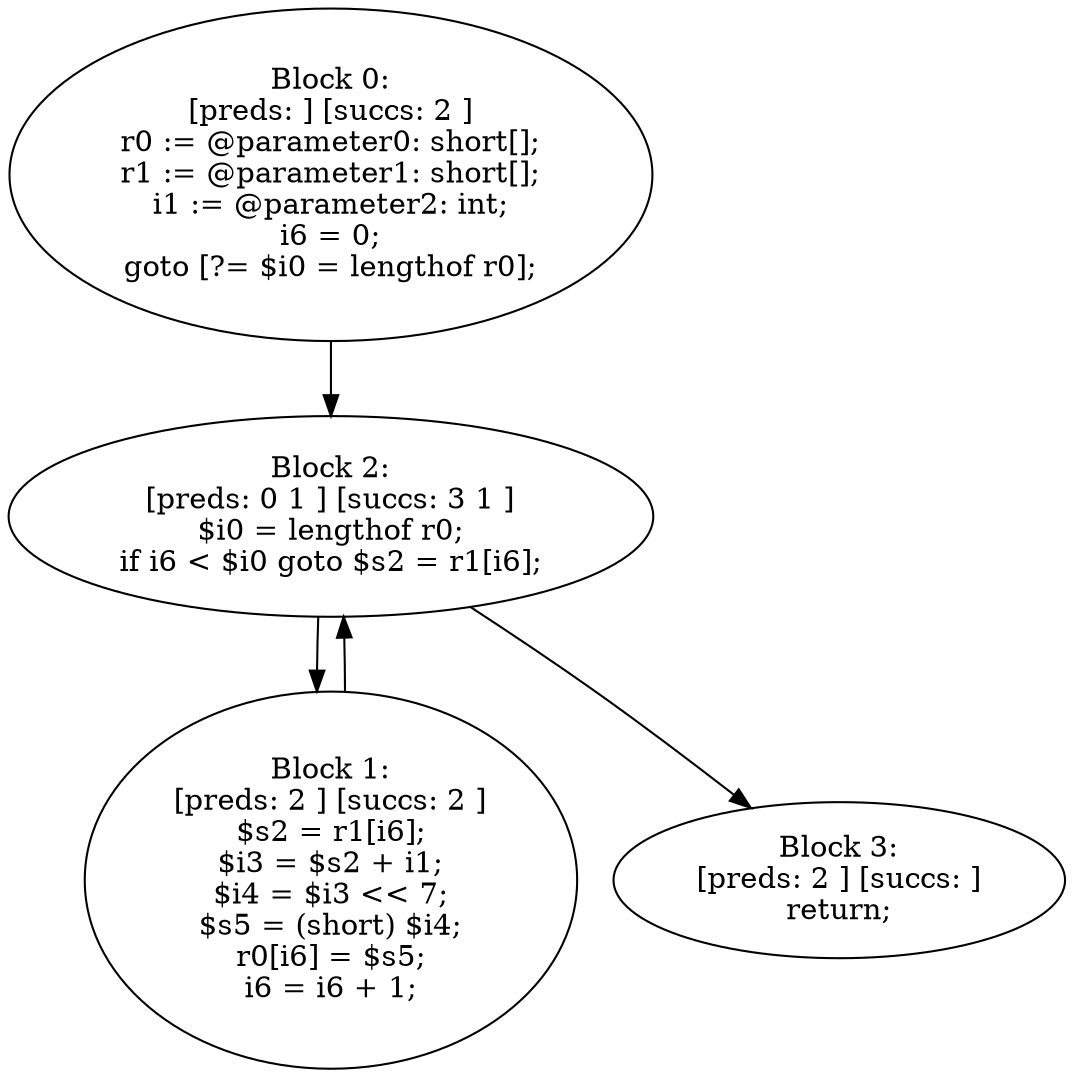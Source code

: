 digraph "unitGraph" {
    "Block 0:
[preds: ] [succs: 2 ]
r0 := @parameter0: short[];
r1 := @parameter1: short[];
i1 := @parameter2: int;
i6 = 0;
goto [?= $i0 = lengthof r0];
"
    "Block 1:
[preds: 2 ] [succs: 2 ]
$s2 = r1[i6];
$i3 = $s2 + i1;
$i4 = $i3 << 7;
$s5 = (short) $i4;
r0[i6] = $s5;
i6 = i6 + 1;
"
    "Block 2:
[preds: 0 1 ] [succs: 3 1 ]
$i0 = lengthof r0;
if i6 < $i0 goto $s2 = r1[i6];
"
    "Block 3:
[preds: 2 ] [succs: ]
return;
"
    "Block 0:
[preds: ] [succs: 2 ]
r0 := @parameter0: short[];
r1 := @parameter1: short[];
i1 := @parameter2: int;
i6 = 0;
goto [?= $i0 = lengthof r0];
"->"Block 2:
[preds: 0 1 ] [succs: 3 1 ]
$i0 = lengthof r0;
if i6 < $i0 goto $s2 = r1[i6];
";
    "Block 1:
[preds: 2 ] [succs: 2 ]
$s2 = r1[i6];
$i3 = $s2 + i1;
$i4 = $i3 << 7;
$s5 = (short) $i4;
r0[i6] = $s5;
i6 = i6 + 1;
"->"Block 2:
[preds: 0 1 ] [succs: 3 1 ]
$i0 = lengthof r0;
if i6 < $i0 goto $s2 = r1[i6];
";
    "Block 2:
[preds: 0 1 ] [succs: 3 1 ]
$i0 = lengthof r0;
if i6 < $i0 goto $s2 = r1[i6];
"->"Block 3:
[preds: 2 ] [succs: ]
return;
";
    "Block 2:
[preds: 0 1 ] [succs: 3 1 ]
$i0 = lengthof r0;
if i6 < $i0 goto $s2 = r1[i6];
"->"Block 1:
[preds: 2 ] [succs: 2 ]
$s2 = r1[i6];
$i3 = $s2 + i1;
$i4 = $i3 << 7;
$s5 = (short) $i4;
r0[i6] = $s5;
i6 = i6 + 1;
";
}
